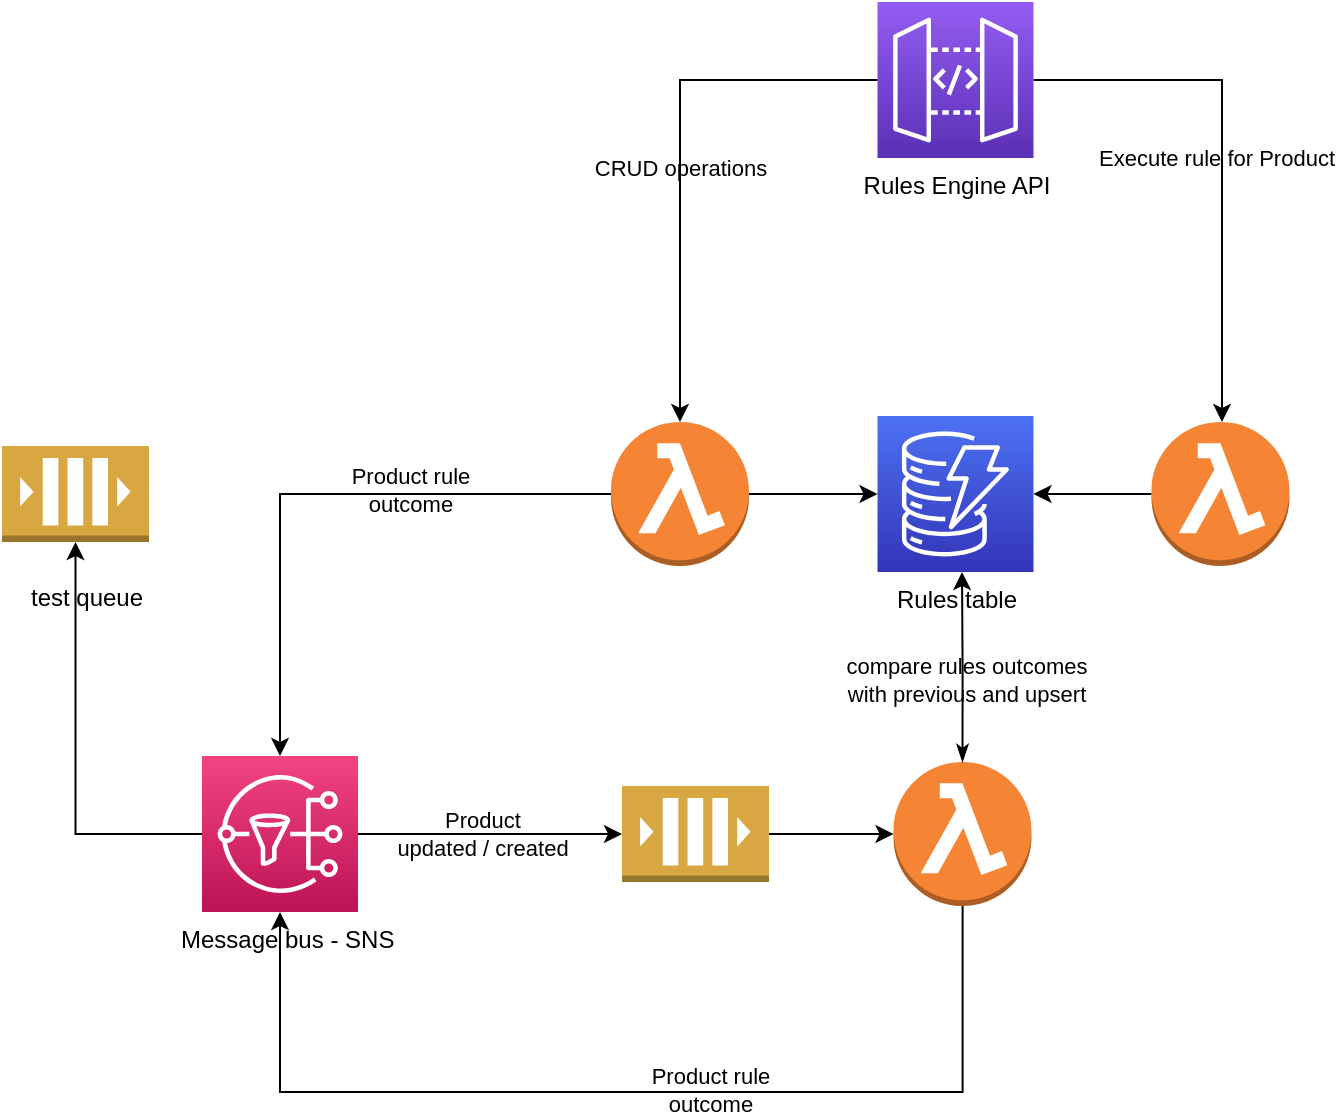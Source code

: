 <mxfile>
    <diagram id="4EKlvo-TWteYe4kE6jtq" name="Page-1">
        <mxGraphModel dx="892" dy="693" grid="1" gridSize="10" guides="1" tooltips="1" connect="1" arrows="1" fold="1" page="1" pageScale="1" pageWidth="827" pageHeight="1169" background="#ffffff" math="0" shadow="0">
            <root>
                <mxCell id="0"/>
                <mxCell id="1" parent="0"/>
                <mxCell id="68" style="edgeStyle=orthogonalEdgeStyle;rounded=0;orthogonalLoop=1;jettySize=auto;html=1;startArrow=none;startFill=0;strokeColor=#000000;" parent="1" source="4" target="183" edge="1">
                    <mxGeometry relative="1" as="geometry">
                        <mxPoint x="407.75" y="252" as="sourcePoint"/>
                        <Array as="points">
                            <mxPoint x="359" y="124"/>
                        </Array>
                    </mxGeometry>
                </mxCell>
                <mxCell id="178" value="CRUD operations" style="edgeLabel;html=1;align=center;verticalAlign=middle;resizable=0;points=[];fontColor=#000000;labelBackgroundColor=none;" parent="68" vertex="1" connectable="0">
                    <mxGeometry relative="1" as="geometry">
                        <mxPoint y="7" as="offset"/>
                    </mxGeometry>
                </mxCell>
                <mxCell id="187" style="edgeStyle=orthogonalEdgeStyle;rounded=0;orthogonalLoop=1;jettySize=auto;html=1;endArrow=classic;endFill=1;startArrow=none;startFill=0;strokeColor=#000000;" parent="1" source="4" target="11" edge="1">
                    <mxGeometry relative="1" as="geometry">
                        <Array as="points">
                            <mxPoint x="630" y="124"/>
                        </Array>
                    </mxGeometry>
                </mxCell>
                <mxCell id="188" value="Execute rule for Product" style="edgeLabel;html=1;align=center;verticalAlign=middle;resizable=0;points=[];labelBackgroundColor=none;fontColor=#000000;" parent="187" vertex="1" connectable="0">
                    <mxGeometry x="-0.314" relative="1" as="geometry">
                        <mxPoint y="39" as="offset"/>
                    </mxGeometry>
                </mxCell>
                <mxCell id="4" value="&lt;font color=&quot;#000000&quot;&gt;Rules Engine API&lt;/font&gt;" style="points=[[0,0,0],[0.25,0,0],[0.5,0,0],[0.75,0,0],[1,0,0],[0,1,0],[0.25,1,0],[0.5,1,0],[0.75,1,0],[1,1,0],[0,0.25,0],[0,0.5,0],[0,0.75,0],[1,0.25,0],[1,0.5,0],[1,0.75,0]];outlineConnect=0;fontColor=#232F3E;gradientColor=#945DF2;gradientDirection=north;fillColor=#5A30B5;strokeColor=#ffffff;dashed=0;verticalLabelPosition=bottom;verticalAlign=top;align=center;html=1;fontSize=12;fontStyle=0;aspect=fixed;shape=mxgraph.aws4.resourceIcon;resIcon=mxgraph.aws4.api_gateway;" parent="1" vertex="1">
                    <mxGeometry x="457.75" y="85" width="78" height="78" as="geometry"/>
                </mxCell>
                <mxCell id="83" value="&lt;font color=&quot;#000000&quot;&gt;Rules table&lt;/font&gt;" style="points=[[0,0,0],[0.25,0,0],[0.5,0,0],[0.75,0,0],[1,0,0],[0,1,0],[0.25,1,0],[0.5,1,0],[0.75,1,0],[1,1,0],[0,0.25,0],[0,0.5,0],[0,0.75,0],[1,0.25,0],[1,0.5,0],[1,0.75,0]];outlineConnect=0;fontColor=#232F3E;gradientColor=#4D72F3;gradientDirection=north;fillColor=#3334B9;strokeColor=#ffffff;dashed=0;verticalLabelPosition=bottom;verticalAlign=top;align=center;html=1;fontSize=12;fontStyle=0;aspect=fixed;shape=mxgraph.aws4.resourceIcon;resIcon=mxgraph.aws4.dynamodb;" parent="1" vertex="1">
                    <mxGeometry x="457.75" y="292" width="78" height="78" as="geometry"/>
                </mxCell>
                <mxCell id="199" style="edgeStyle=orthogonalEdgeStyle;rounded=0;orthogonalLoop=1;jettySize=auto;html=1;entryX=0;entryY=0.5;entryDx=0;entryDy=0;entryPerimeter=0;startArrow=none;startFill=0;endArrow=classic;endFill=1;strokeColor=#000000;" parent="1" source="174" target="198" edge="1">
                    <mxGeometry relative="1" as="geometry">
                        <Array as="points">
                            <mxPoint x="179" y="501"/>
                        </Array>
                    </mxGeometry>
                </mxCell>
                <mxCell id="200" value="Product&lt;br&gt;updated / created" style="edgeLabel;html=1;align=center;verticalAlign=middle;resizable=0;points=[];labelBackgroundColor=none;fontColor=#000000;" parent="199" vertex="1" connectable="0">
                    <mxGeometry x="0.253" y="-1" relative="1" as="geometry">
                        <mxPoint x="-21" y="-1" as="offset"/>
                    </mxGeometry>
                </mxCell>
                <mxCell id="209" style="edgeStyle=orthogonalEdgeStyle;rounded=0;orthogonalLoop=1;jettySize=auto;html=1;startArrow=none;startFill=0;strokeColor=#000000;" parent="1" source="174" target="210" edge="1">
                    <mxGeometry relative="1" as="geometry">
                        <mxPoint x="50" y="370" as="targetPoint"/>
                    </mxGeometry>
                </mxCell>
                <mxCell id="174" value="&lt;font color=&quot;#000000&quot;&gt;&amp;nbsp; Message bus - SNS&lt;/font&gt;" style="points=[[0,0,0],[0.25,0,0],[0.5,0,0],[0.75,0,0],[1,0,0],[0,1,0],[0.25,1,0],[0.5,1,0],[0.75,1,0],[1,1,0],[0,0.25,0],[0,0.5,0],[0,0.75,0],[1,0.25,0],[1,0.5,0],[1,0.75,0]];outlineConnect=0;fontColor=#232F3E;gradientColor=#F34482;gradientDirection=north;fillColor=#BC1356;strokeColor=#ffffff;dashed=0;verticalLabelPosition=bottom;verticalAlign=top;align=center;html=1;fontSize=12;fontStyle=0;aspect=fixed;shape=mxgraph.aws4.resourceIcon;resIcon=mxgraph.aws4.sns;" parent="1" vertex="1">
                    <mxGeometry x="120" y="462" width="78" height="78" as="geometry"/>
                </mxCell>
                <mxCell id="185" style="edgeStyle=orthogonalEdgeStyle;rounded=0;orthogonalLoop=1;jettySize=auto;html=1;strokeColor=#000000;" parent="1" source="11" target="83" edge="1">
                    <mxGeometry relative="1" as="geometry"/>
                </mxCell>
                <mxCell id="184" style="edgeStyle=orthogonalEdgeStyle;rounded=0;orthogonalLoop=1;jettySize=auto;html=1;entryX=0;entryY=0.5;entryDx=0;entryDy=0;entryPerimeter=0;strokeColor=#000000;" parent="1" source="183" target="83" edge="1">
                    <mxGeometry relative="1" as="geometry"/>
                </mxCell>
                <mxCell id="207" style="edgeStyle=orthogonalEdgeStyle;rounded=0;orthogonalLoop=1;jettySize=auto;html=1;startArrow=none;startFill=0;strokeColor=#000000;" parent="1" source="183" target="174" edge="1">
                    <mxGeometry relative="1" as="geometry"/>
                </mxCell>
                <mxCell id="208" value="Product rule&lt;br&gt;outcome" style="edgeLabel;html=1;align=center;verticalAlign=middle;resizable=0;points=[];labelBackgroundColor=none;fontColor=#000000;" parent="207" vertex="1" connectable="0">
                    <mxGeometry x="-0.319" relative="1" as="geometry">
                        <mxPoint y="-2" as="offset"/>
                    </mxGeometry>
                </mxCell>
                <mxCell id="183" value="" style="outlineConnect=0;dashed=0;verticalLabelPosition=bottom;verticalAlign=top;align=center;html=1;shape=mxgraph.aws3.lambda_function;fillColor=#F58534;gradientColor=none;" parent="1" vertex="1">
                    <mxGeometry x="324.5" y="295" width="69" height="72" as="geometry"/>
                </mxCell>
                <mxCell id="11" value="" style="outlineConnect=0;dashed=0;verticalLabelPosition=bottom;verticalAlign=top;align=center;html=1;shape=mxgraph.aws3.lambda_function;fillColor=#F58534;gradientColor=none;" parent="1" vertex="1">
                    <mxGeometry x="594.75" y="295" width="69" height="72" as="geometry"/>
                </mxCell>
                <mxCell id="205" style="edgeStyle=orthogonalEdgeStyle;rounded=0;orthogonalLoop=1;jettySize=auto;html=1;entryX=0.5;entryY=1;entryDx=0;entryDy=0;entryPerimeter=0;startArrow=none;startFill=0;endArrow=classic;endFill=1;strokeColor=#000000;" parent="1" source="197" target="174" edge="1">
                    <mxGeometry relative="1" as="geometry">
                        <Array as="points">
                            <mxPoint x="500" y="630"/>
                            <mxPoint x="159" y="630"/>
                        </Array>
                    </mxGeometry>
                </mxCell>
                <mxCell id="206" value="Product rule&lt;br&gt;outcome" style="edgeLabel;html=1;align=center;verticalAlign=middle;resizable=0;points=[];labelBackgroundColor=none;fontColor=#000000;" parent="205" vertex="1" connectable="0">
                    <mxGeometry x="-0.16" y="2" relative="1" as="geometry">
                        <mxPoint y="-3" as="offset"/>
                    </mxGeometry>
                </mxCell>
                <mxCell id="197" value="" style="outlineConnect=0;dashed=0;verticalLabelPosition=bottom;verticalAlign=top;align=center;html=1;shape=mxgraph.aws3.lambda_function;fillColor=#F58534;gradientColor=none;" parent="1" vertex="1">
                    <mxGeometry x="465.75" y="465" width="69" height="72" as="geometry"/>
                </mxCell>
                <mxCell id="201" style="edgeStyle=orthogonalEdgeStyle;rounded=0;orthogonalLoop=1;jettySize=auto;html=1;entryX=0;entryY=0.5;entryDx=0;entryDy=0;entryPerimeter=0;startArrow=none;startFill=0;endArrow=classic;endFill=1;strokeColor=#000000;" parent="1" source="198" target="197" edge="1">
                    <mxGeometry relative="1" as="geometry"/>
                </mxCell>
                <mxCell id="198" value="" style="outlineConnect=0;dashed=0;verticalLabelPosition=bottom;verticalAlign=top;align=center;html=1;shape=mxgraph.aws3.queue;fillColor=#D9A741;gradientColor=none;" parent="1" vertex="1">
                    <mxGeometry x="330" y="477" width="73.5" height="48" as="geometry"/>
                </mxCell>
                <mxCell id="203" style="edgeStyle=orthogonalEdgeStyle;rounded=0;orthogonalLoop=1;jettySize=auto;html=1;endArrow=classic;endFill=1;exitX=0.5;exitY=0;exitDx=0;exitDy=0;exitPerimeter=0;startArrow=classicThin;startFill=1;strokeColor=#000000;" parent="1" source="197" edge="1">
                    <mxGeometry relative="1" as="geometry">
                        <mxPoint x="674.25" y="370" as="sourcePoint"/>
                        <mxPoint x="500" y="370" as="targetPoint"/>
                    </mxGeometry>
                </mxCell>
                <mxCell id="204" value="compare rules outcomes&lt;br&gt;with previous and upsert" style="edgeLabel;html=1;align=center;verticalAlign=middle;resizable=0;points=[];labelBackgroundColor=none;fontColor=#000000;" parent="203" vertex="1" connectable="0">
                    <mxGeometry x="-0.129" y="-1" relative="1" as="geometry">
                        <mxPoint as="offset"/>
                    </mxGeometry>
                </mxCell>
                <mxCell id="210" value="&lt;font color=&quot;#000000&quot;&gt;&lt;br&gt;&amp;nbsp; &amp;nbsp;test queue&lt;/font&gt;" style="outlineConnect=0;dashed=0;verticalLabelPosition=bottom;verticalAlign=top;align=center;html=1;shape=mxgraph.aws3.queue;fillColor=#D9A741;gradientColor=none;" parent="1" vertex="1">
                    <mxGeometry x="20" y="307" width="73.5" height="48" as="geometry"/>
                </mxCell>
            </root>
        </mxGraphModel>
    </diagram>
</mxfile>